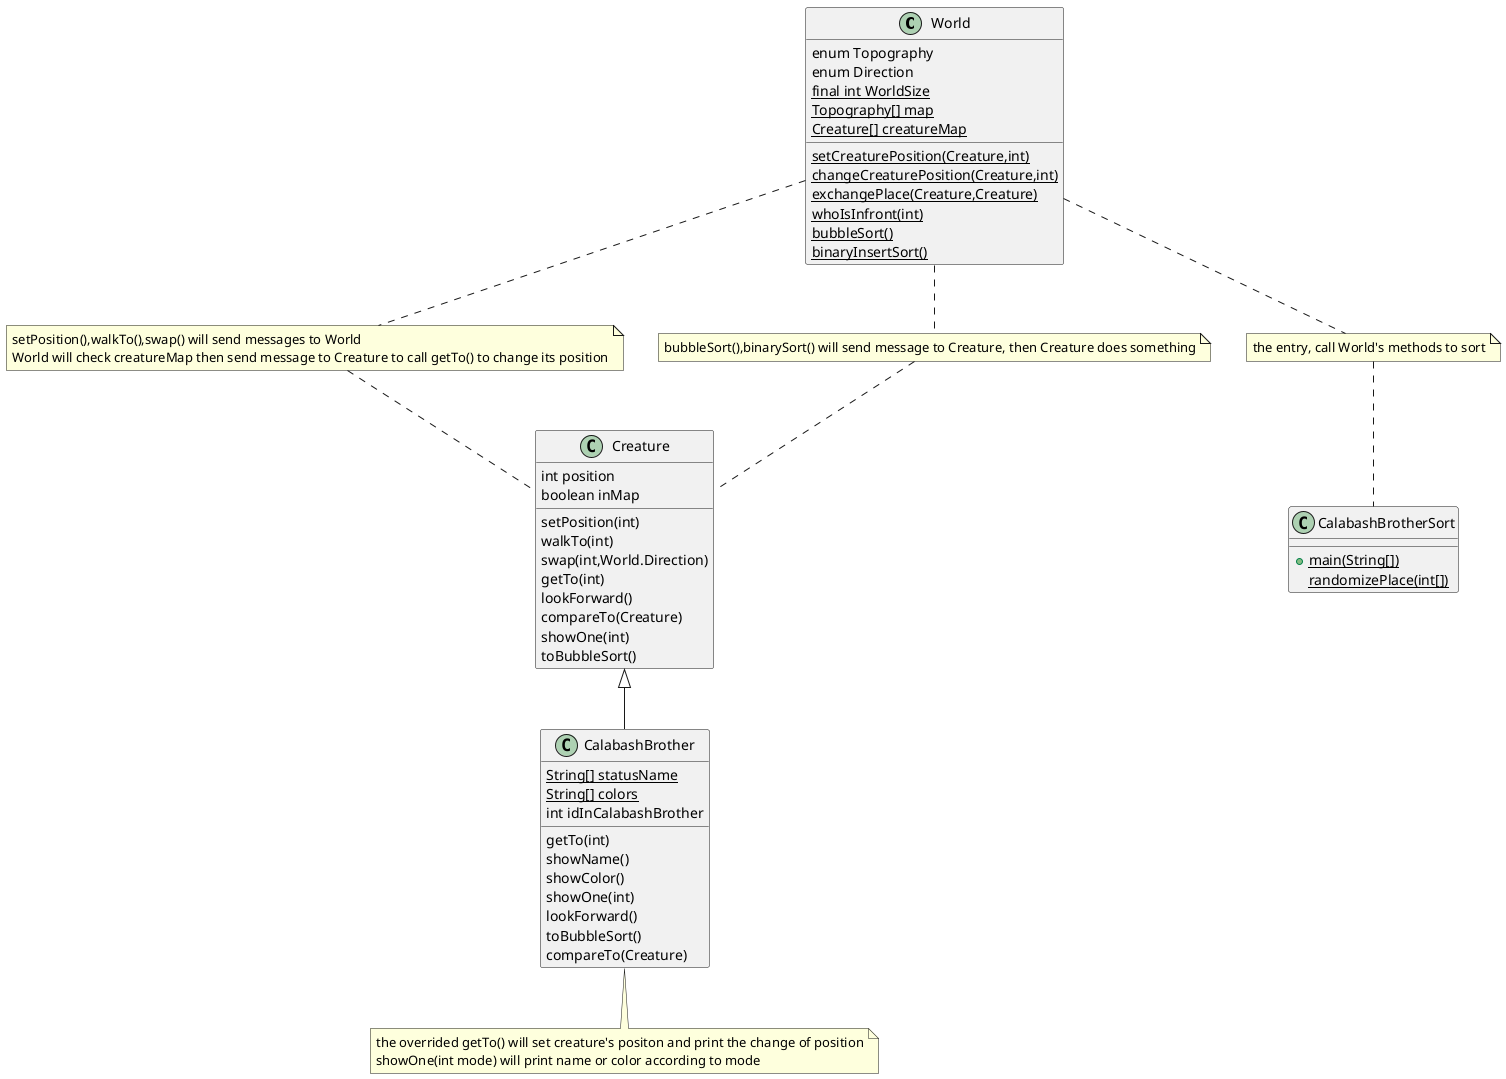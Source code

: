 @startuml structure
class World{
    {field} enum Topography
    {field} enum Direction
    {field} {static} final int WorldSize
    {field} {static} Topography[] map
    {field} {static} Creature[] creatureMap

    {method} {static} setCreaturePosition(Creature,int)
    {method} {static} changeCreaturePosition(Creature,int)
    {method} {static} exchangePlace(Creature,Creature)
    {method} {static} whoIsInfront(int)
    {method} {static} bubbleSort()
    {method} {static} binaryInsertSort()
}
class Creature{
    {field} int position
    {field} boolean inMap
    
    {method} setPosition(int)
    {method} walkTo(int)
    {method} swap(int,World.Direction)
    {method} getTo(int)
    {method} lookForward()
    {method} compareTo(Creature)
    {method} showOne(int)
    {method} toBubbleSort()
}
class CalabashBrother{
    {field} {static} String[] statusName
    {field} {static} String[] colors
    {field} int idInCalabashBrother

    {method} getTo(int)
    {method} showName()
    {method} showColor()
    {method} showOne(int)
    {method} lookForward()
    {method} toBubbleSort()
    {method} compareTo(Creature)   
}
class CalabashBrotherSort{
    {method} {static} +main(String[])
    {method} {static} randomizePlace(int[])
}

Creature <|-- CalabashBrother

note "setPosition(),walkTo(),swap() will send messages to World\nWorld will check creatureMap then send message to Creature to call getTo() to change its position" as C1
note "bubbleSort(),binarySort() will send message to Creature, then Creature does something" as C2
note "the overrided getTo() will set creature's positon and print the change of position\nshowOne(int mode) will print name or color according to mode" as O1
note "the entry, call World's methods to sort" as C3
World .. C1
C1 .. Creature
World .. C2
C2 .. Creature
World .. C3
C3 .. CalabashBrotherSort
CalabashBrother .. O1
@enduml